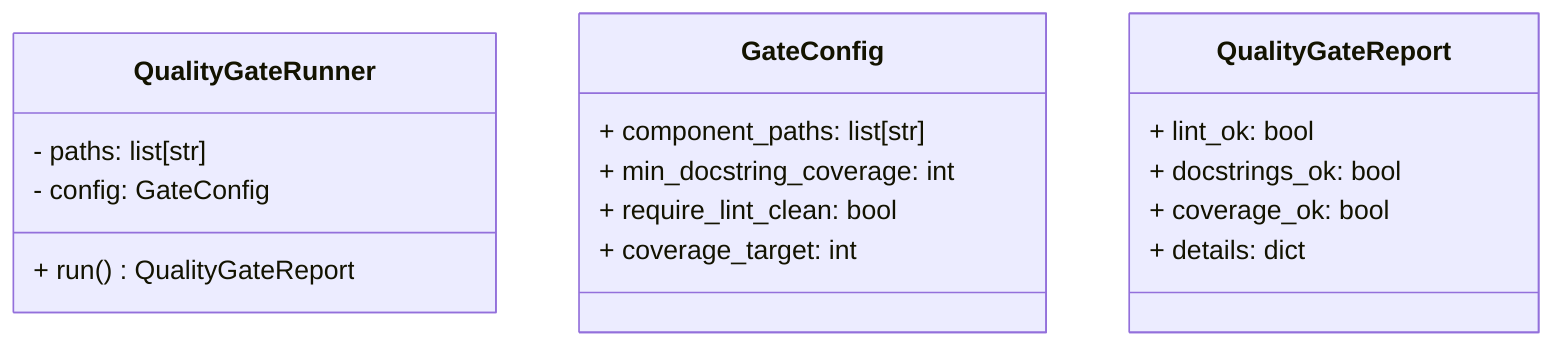 classDiagram
  class QualityGateRunner {
    - paths: list[str]
    - config: GateConfig
    + run() QualityGateReport
  }
  class GateConfig {
    + component_paths: list[str]
    + min_docstring_coverage: int
    + require_lint_clean: bool
    + coverage_target: int
  }
  class QualityGateReport {
    + lint_ok: bool
    + docstrings_ok: bool
    + coverage_ok: bool
    + details: dict
  }
  QualityGateRunner  GateConfig
  QualityGateRunner  QualityGateReport